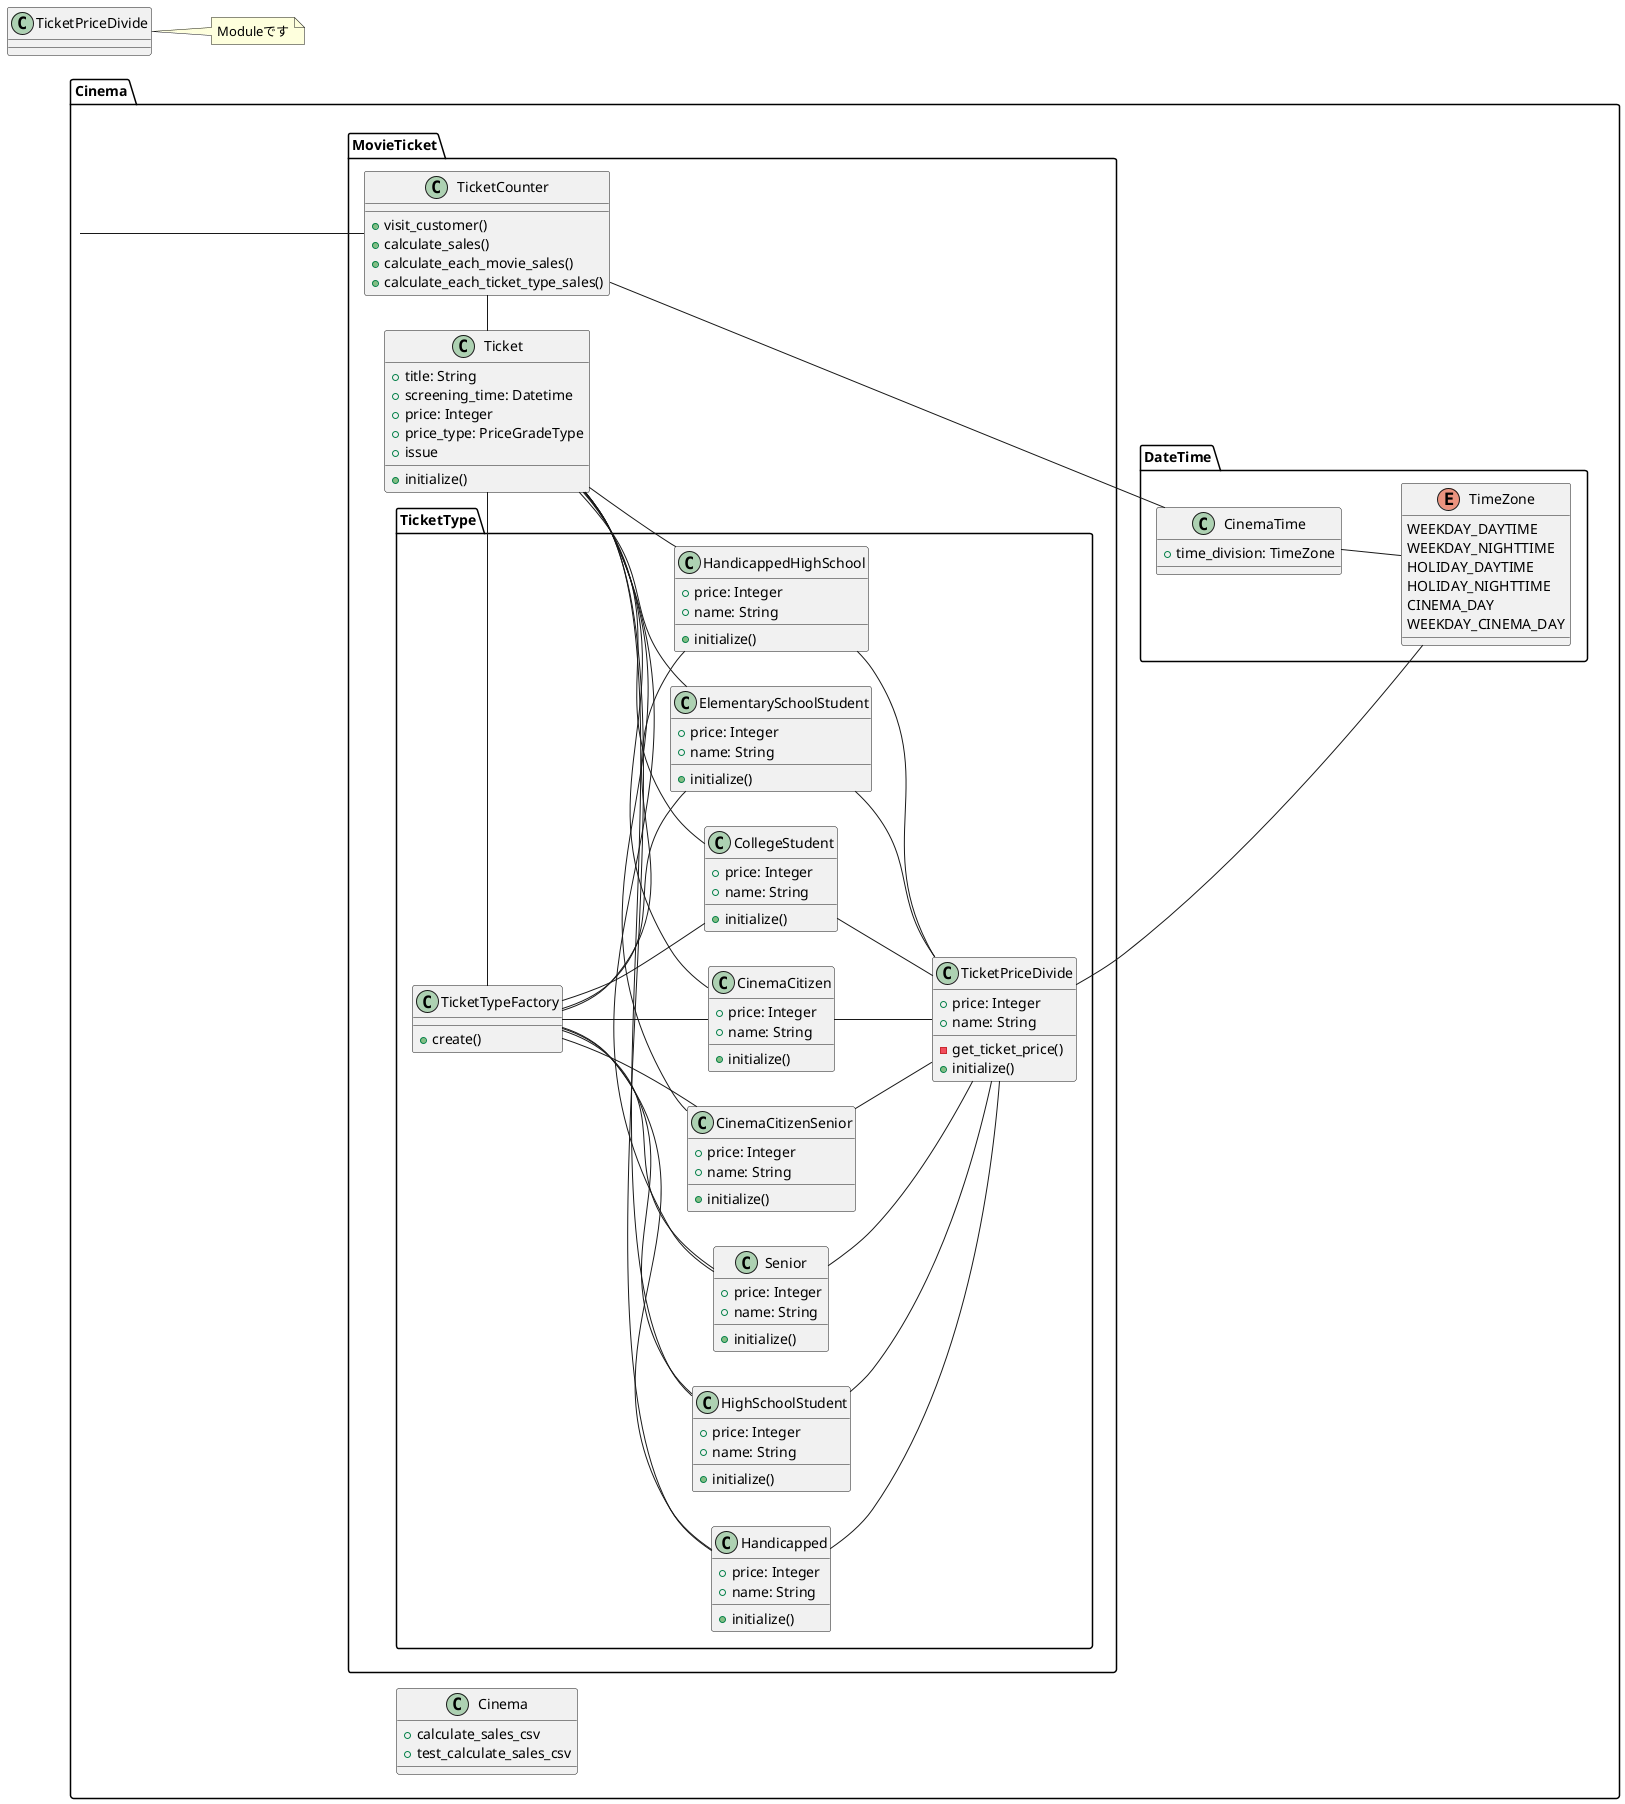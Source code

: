 @startuml
left to right direction

package Cinema{
  
  class Cinema{
    + calculate_sales_csv
    + test_calculate_sales_csv
  }

  package MovieTicket{
    class TicketCounter {
      + visit_customer()
      + calculate_sales()
      + calculate_each_movie_sales()
      + calculate_each_ticket_type_sales()
    }

    class Ticket {
      + title: String
      + screening_time: Datetime
      + price: Integer
      + price_type: PriceGradeType
      + initialize()
      + issue
    }

    package TicketType {
      class TicketTypeFactory{
        + create()
      }
      
      class TicketPriceDivide {
        - get_ticket_price()
      }

      class CinemaCitizenSenior {
        + price: Integer
        + name: String
        + initialize()
      }
      class CinemaCitizen {
        + price: Integer
        + name: String
        + initialize()
      }
      class CollegeStudent {
        + price: Integer
        + name: String
        + initialize()
      }
      class ElementarySchoolStudent {
        + price: Integer
        + name: String
        + initialize()
      }
      class HandicappedHighSchool {
        + price: Integer
        + name: String
        + initialize()
      }
      class Handicapped {
        + price: Integer
        + name: String
        + initialize()
      }
      class HighSchoolStudent {
        + price: Integer
        + name: String
        + initialize()
      }
      class TicketPriceDivide {
        + price: Integer
        + name: String
        + initialize()
      }
      class Senior {
        + price: Integer
        + name: String
        + initialize()
      }
    }
  }

  package DateTime{
    class CinemaTime {
      + time_division: TimeZone
    }

    enum TimeZone {
      WEEKDAY_DAYTIME
      WEEKDAY_NIGHTTIME
      HOLIDAY_DAYTIME
      HOLIDAY_NIGHTTIME
      CINEMA_DAY
      WEEKDAY_CINEMA_DAY
    }
  }
}

Cinema --- TicketCounter
TicketCounter -- CinemaTime
TicketCounter - Ticket
Ticket -left- TicketTypeFactory

Ticket -- CinemaCitizenSenior 
Ticket -- CinemaCitizen
Ticket -- CollegeStudent
Ticket -- ElementarySchoolStudent
Ticket -- HandicappedHighSchool
Ticket -- Handicapped
Ticket -- HighSchoolStudent
Ticket -- Senior

TicketTypeFactory -- CinemaCitizenSenior 
TicketTypeFactory -- CinemaCitizen
TicketTypeFactory -- CollegeStudent
TicketTypeFactory -- ElementarySchoolStudent
TicketTypeFactory -- HandicappedHighSchool
TicketTypeFactory -- Handicapped
TicketTypeFactory -- HighSchoolStudent
TicketTypeFactory -- Senior
CinemaCitizenSenior -down- TicketPriceDivide
CinemaCitizen -down- TicketPriceDivide
CollegeStudent -down- TicketPriceDivide
ElementarySchoolStudent -down- TicketPriceDivide
HandicappedHighSchool -down- TicketPriceDivide
Handicapped -down- TicketPriceDivide
HighSchoolStudent -down- TicketPriceDivide
Senior -down- TicketPriceDivide
CinemaTime -down- TimeZone
TicketPriceDivide --- TimeZone

class TicketPriceDivide
note right: Moduleです
@enduml 